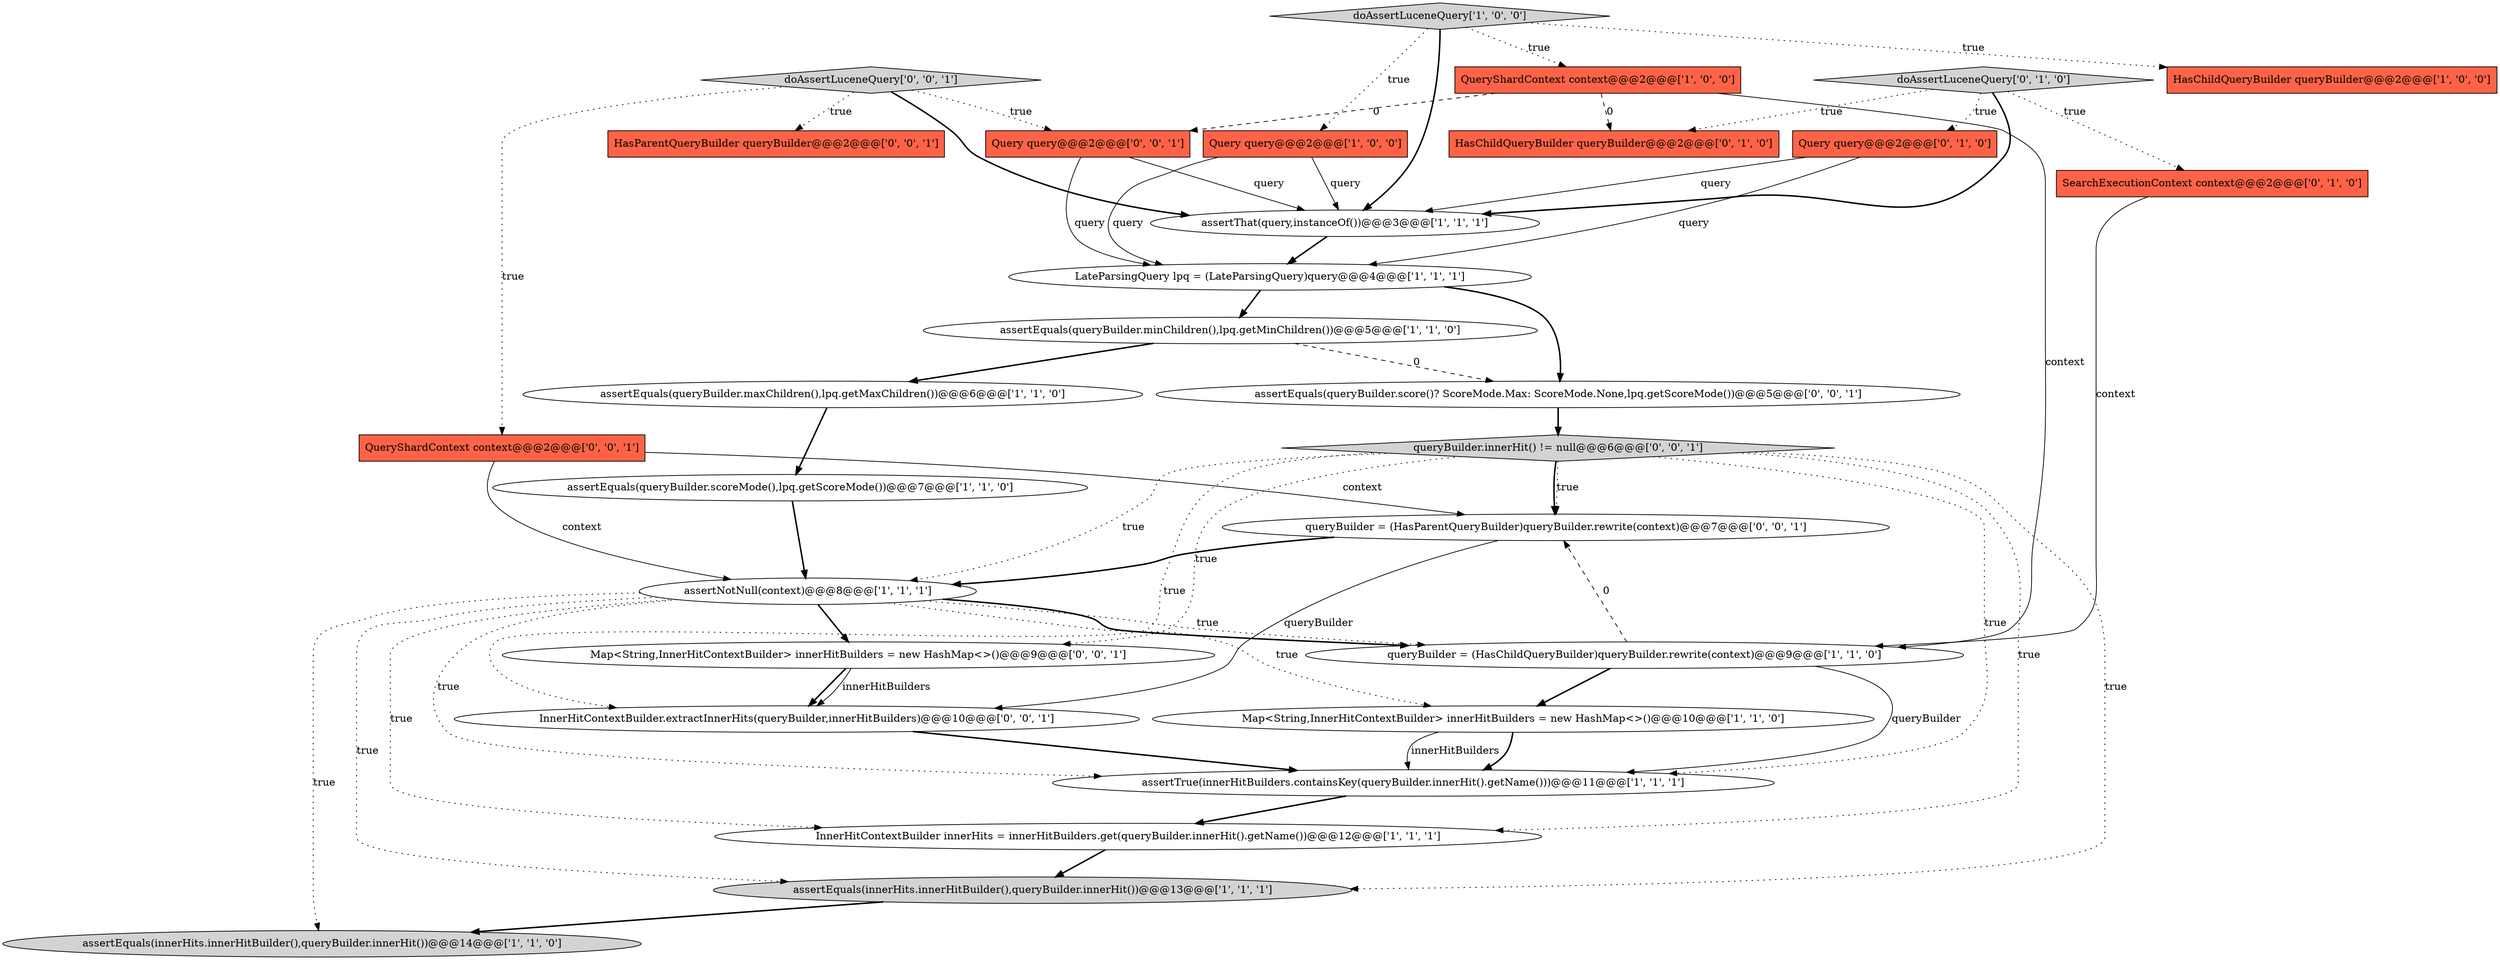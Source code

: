 digraph {
23 [style = filled, label = "queryBuilder.innerHit() != null@@@6@@@['0', '0', '1']", fillcolor = lightgray, shape = diamond image = "AAA0AAABBB3BBB"];
21 [style = filled, label = "QueryShardContext context@@@2@@@['0', '0', '1']", fillcolor = tomato, shape = box image = "AAA0AAABBB3BBB"];
24 [style = filled, label = "assertEquals(queryBuilder.score()? ScoreMode.Max: ScoreMode.None,lpq.getScoreMode())@@@5@@@['0', '0', '1']", fillcolor = white, shape = ellipse image = "AAA0AAABBB3BBB"];
22 [style = filled, label = "queryBuilder = (HasParentQueryBuilder)queryBuilder.rewrite(context)@@@7@@@['0', '0', '1']", fillcolor = white, shape = ellipse image = "AAA0AAABBB3BBB"];
25 [style = filled, label = "doAssertLuceneQuery['0', '0', '1']", fillcolor = lightgray, shape = diamond image = "AAA0AAABBB3BBB"];
18 [style = filled, label = "Query query@@@2@@@['0', '1', '0']", fillcolor = tomato, shape = box image = "AAA0AAABBB2BBB"];
12 [style = filled, label = "QueryShardContext context@@@2@@@['1', '0', '0']", fillcolor = tomato, shape = box image = "AAA1AAABBB1BBB"];
16 [style = filled, label = "SearchExecutionContext context@@@2@@@['0', '1', '0']", fillcolor = tomato, shape = box image = "AAA0AAABBB2BBB"];
6 [style = filled, label = "assertEquals(queryBuilder.scoreMode(),lpq.getScoreMode())@@@7@@@['1', '1', '0']", fillcolor = white, shape = ellipse image = "AAA0AAABBB1BBB"];
27 [style = filled, label = "Map<String,InnerHitContextBuilder> innerHitBuilders = new HashMap<>()@@@9@@@['0', '0', '1']", fillcolor = white, shape = ellipse image = "AAA0AAABBB3BBB"];
4 [style = filled, label = "Map<String,InnerHitContextBuilder> innerHitBuilders = new HashMap<>()@@@10@@@['1', '1', '0']", fillcolor = white, shape = ellipse image = "AAA0AAABBB1BBB"];
13 [style = filled, label = "assertNotNull(context)@@@8@@@['1', '1', '1']", fillcolor = white, shape = ellipse image = "AAA0AAABBB1BBB"];
11 [style = filled, label = "LateParsingQuery lpq = (LateParsingQuery)query@@@4@@@['1', '1', '1']", fillcolor = white, shape = ellipse image = "AAA0AAABBB1BBB"];
9 [style = filled, label = "doAssertLuceneQuery['1', '0', '0']", fillcolor = lightgray, shape = diamond image = "AAA0AAABBB1BBB"];
26 [style = filled, label = "Query query@@@2@@@['0', '0', '1']", fillcolor = tomato, shape = box image = "AAA0AAABBB3BBB"];
19 [style = filled, label = "HasChildQueryBuilder queryBuilder@@@2@@@['0', '1', '0']", fillcolor = tomato, shape = box image = "AAA1AAABBB2BBB"];
20 [style = filled, label = "HasParentQueryBuilder queryBuilder@@@2@@@['0', '0', '1']", fillcolor = tomato, shape = box image = "AAA0AAABBB3BBB"];
3 [style = filled, label = "assertEquals(queryBuilder.maxChildren(),lpq.getMaxChildren())@@@6@@@['1', '1', '0']", fillcolor = white, shape = ellipse image = "AAA0AAABBB1BBB"];
28 [style = filled, label = "InnerHitContextBuilder.extractInnerHits(queryBuilder,innerHitBuilders)@@@10@@@['0', '0', '1']", fillcolor = white, shape = ellipse image = "AAA0AAABBB3BBB"];
7 [style = filled, label = "queryBuilder = (HasChildQueryBuilder)queryBuilder.rewrite(context)@@@9@@@['1', '1', '0']", fillcolor = white, shape = ellipse image = "AAA0AAABBB1BBB"];
8 [style = filled, label = "InnerHitContextBuilder innerHits = innerHitBuilders.get(queryBuilder.innerHit().getName())@@@12@@@['1', '1', '1']", fillcolor = white, shape = ellipse image = "AAA0AAABBB1BBB"];
2 [style = filled, label = "assertEquals(queryBuilder.minChildren(),lpq.getMinChildren())@@@5@@@['1', '1', '0']", fillcolor = white, shape = ellipse image = "AAA0AAABBB1BBB"];
5 [style = filled, label = "Query query@@@2@@@['1', '0', '0']", fillcolor = tomato, shape = box image = "AAA0AAABBB1BBB"];
1 [style = filled, label = "HasChildQueryBuilder queryBuilder@@@2@@@['1', '0', '0']", fillcolor = tomato, shape = box image = "AAA0AAABBB1BBB"];
10 [style = filled, label = "assertThat(query,instanceOf())@@@3@@@['1', '1', '1']", fillcolor = white, shape = ellipse image = "AAA0AAABBB1BBB"];
17 [style = filled, label = "doAssertLuceneQuery['0', '1', '0']", fillcolor = lightgray, shape = diamond image = "AAA0AAABBB2BBB"];
14 [style = filled, label = "assertEquals(innerHits.innerHitBuilder(),queryBuilder.innerHit())@@@13@@@['1', '1', '1']", fillcolor = lightgray, shape = ellipse image = "AAA0AAABBB1BBB"];
15 [style = filled, label = "assertTrue(innerHitBuilders.containsKey(queryBuilder.innerHit().getName()))@@@11@@@['1', '1', '1']", fillcolor = white, shape = ellipse image = "AAA0AAABBB1BBB"];
0 [style = filled, label = "assertEquals(innerHits.innerHitBuilder(),queryBuilder.innerHit())@@@14@@@['1', '1', '0']", fillcolor = lightgray, shape = ellipse image = "AAA0AAABBB1BBB"];
26->11 [style = solid, label="query"];
17->10 [style = bold, label=""];
9->12 [style = dotted, label="true"];
28->15 [style = bold, label=""];
12->7 [style = solid, label="context"];
17->18 [style = dotted, label="true"];
23->22 [style = dotted, label="true"];
23->8 [style = dotted, label="true"];
5->11 [style = solid, label="query"];
23->28 [style = dotted, label="true"];
2->3 [style = bold, label=""];
27->28 [style = bold, label=""];
4->15 [style = bold, label=""];
7->15 [style = solid, label="queryBuilder"];
8->14 [style = bold, label=""];
5->10 [style = solid, label="query"];
3->6 [style = bold, label=""];
13->7 [style = dotted, label="true"];
7->4 [style = bold, label=""];
9->10 [style = bold, label=""];
18->10 [style = solid, label="query"];
11->24 [style = bold, label=""];
24->23 [style = bold, label=""];
21->22 [style = solid, label="context"];
11->2 [style = bold, label=""];
17->16 [style = dotted, label="true"];
12->26 [style = dashed, label="0"];
23->14 [style = dotted, label="true"];
13->27 [style = bold, label=""];
23->22 [style = bold, label=""];
16->7 [style = solid, label="context"];
12->19 [style = dashed, label="0"];
14->0 [style = bold, label=""];
13->8 [style = dotted, label="true"];
13->0 [style = dotted, label="true"];
13->7 [style = bold, label=""];
6->13 [style = bold, label=""];
23->13 [style = dotted, label="true"];
25->20 [style = dotted, label="true"];
18->11 [style = solid, label="query"];
4->15 [style = solid, label="innerHitBuilders"];
17->19 [style = dotted, label="true"];
9->1 [style = dotted, label="true"];
23->27 [style = dotted, label="true"];
27->28 [style = solid, label="innerHitBuilders"];
25->10 [style = bold, label=""];
13->15 [style = dotted, label="true"];
23->15 [style = dotted, label="true"];
2->24 [style = dashed, label="0"];
21->13 [style = solid, label="context"];
13->14 [style = dotted, label="true"];
22->28 [style = solid, label="queryBuilder"];
26->10 [style = solid, label="query"];
15->8 [style = bold, label=""];
25->26 [style = dotted, label="true"];
22->13 [style = bold, label=""];
13->4 [style = dotted, label="true"];
7->22 [style = dashed, label="0"];
25->21 [style = dotted, label="true"];
10->11 [style = bold, label=""];
9->5 [style = dotted, label="true"];
}
